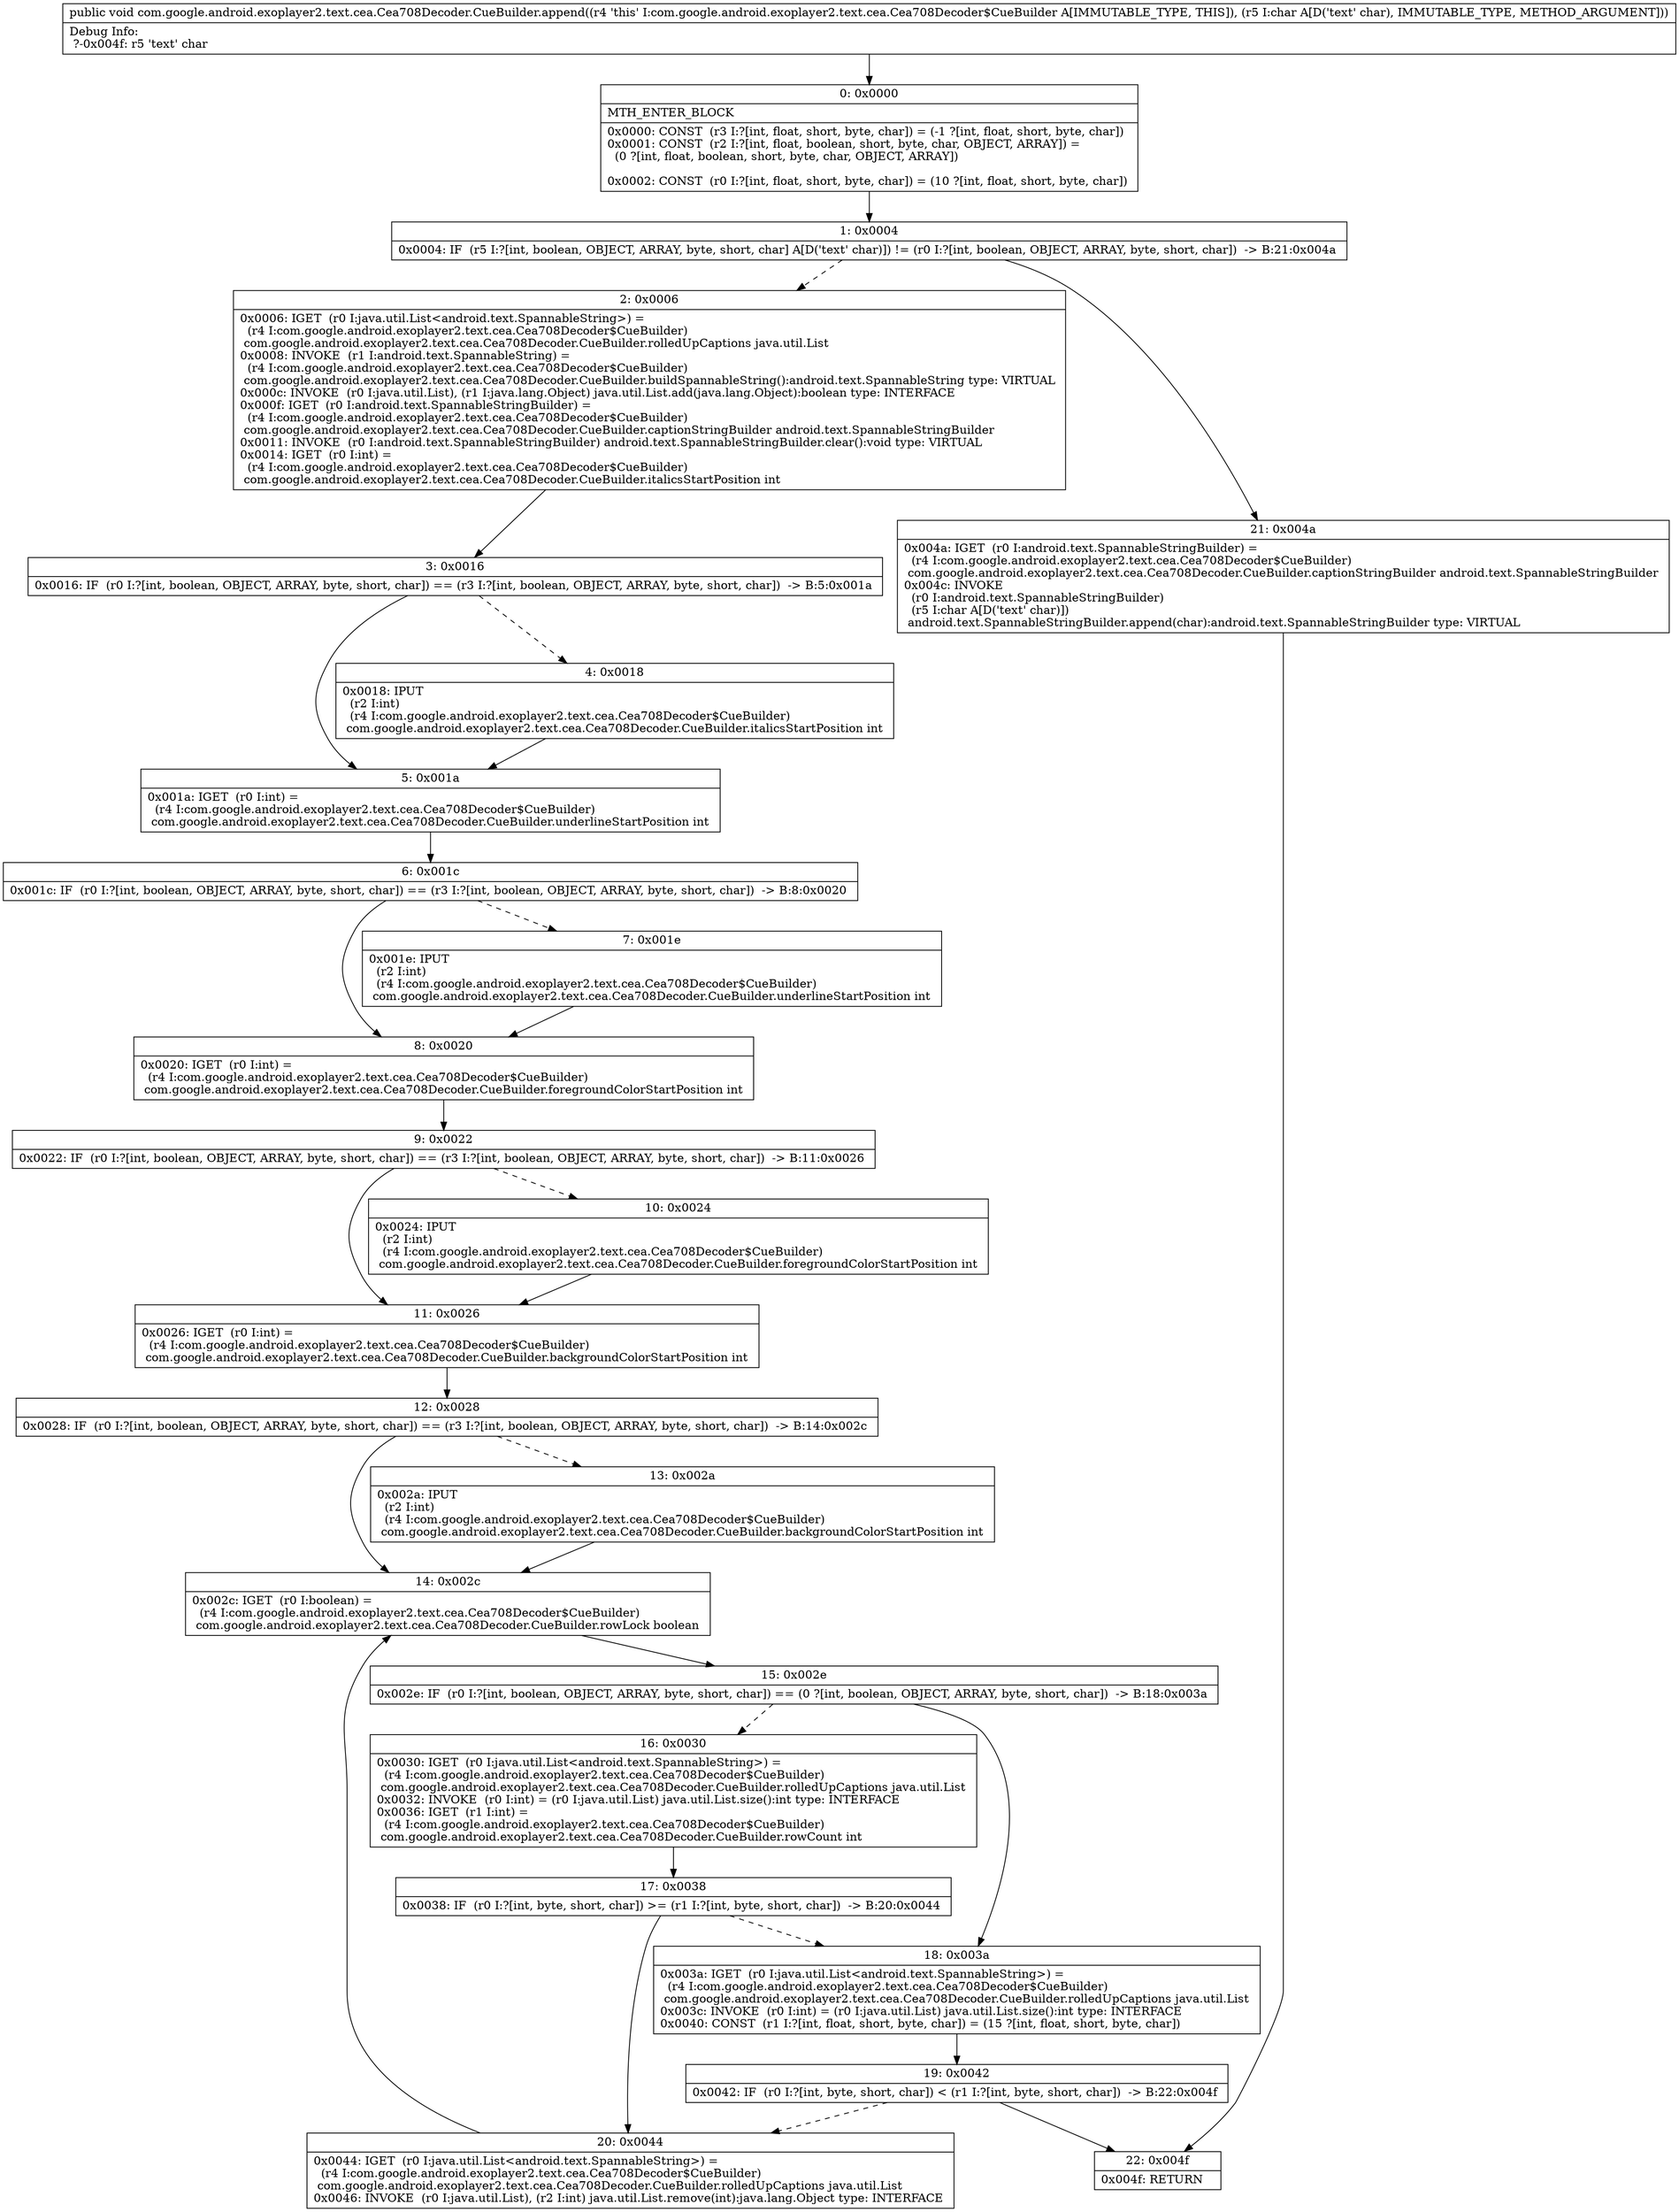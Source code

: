 digraph "CFG forcom.google.android.exoplayer2.text.cea.Cea708Decoder.CueBuilder.append(C)V" {
Node_0 [shape=record,label="{0\:\ 0x0000|MTH_ENTER_BLOCK\l|0x0000: CONST  (r3 I:?[int, float, short, byte, char]) = (\-1 ?[int, float, short, byte, char]) \l0x0001: CONST  (r2 I:?[int, float, boolean, short, byte, char, OBJECT, ARRAY]) = \l  (0 ?[int, float, boolean, short, byte, char, OBJECT, ARRAY])\l \l0x0002: CONST  (r0 I:?[int, float, short, byte, char]) = (10 ?[int, float, short, byte, char]) \l}"];
Node_1 [shape=record,label="{1\:\ 0x0004|0x0004: IF  (r5 I:?[int, boolean, OBJECT, ARRAY, byte, short, char] A[D('text' char)]) != (r0 I:?[int, boolean, OBJECT, ARRAY, byte, short, char])  \-\> B:21:0x004a \l}"];
Node_2 [shape=record,label="{2\:\ 0x0006|0x0006: IGET  (r0 I:java.util.List\<android.text.SpannableString\>) = \l  (r4 I:com.google.android.exoplayer2.text.cea.Cea708Decoder$CueBuilder)\l com.google.android.exoplayer2.text.cea.Cea708Decoder.CueBuilder.rolledUpCaptions java.util.List \l0x0008: INVOKE  (r1 I:android.text.SpannableString) = \l  (r4 I:com.google.android.exoplayer2.text.cea.Cea708Decoder$CueBuilder)\l com.google.android.exoplayer2.text.cea.Cea708Decoder.CueBuilder.buildSpannableString():android.text.SpannableString type: VIRTUAL \l0x000c: INVOKE  (r0 I:java.util.List), (r1 I:java.lang.Object) java.util.List.add(java.lang.Object):boolean type: INTERFACE \l0x000f: IGET  (r0 I:android.text.SpannableStringBuilder) = \l  (r4 I:com.google.android.exoplayer2.text.cea.Cea708Decoder$CueBuilder)\l com.google.android.exoplayer2.text.cea.Cea708Decoder.CueBuilder.captionStringBuilder android.text.SpannableStringBuilder \l0x0011: INVOKE  (r0 I:android.text.SpannableStringBuilder) android.text.SpannableStringBuilder.clear():void type: VIRTUAL \l0x0014: IGET  (r0 I:int) = \l  (r4 I:com.google.android.exoplayer2.text.cea.Cea708Decoder$CueBuilder)\l com.google.android.exoplayer2.text.cea.Cea708Decoder.CueBuilder.italicsStartPosition int \l}"];
Node_3 [shape=record,label="{3\:\ 0x0016|0x0016: IF  (r0 I:?[int, boolean, OBJECT, ARRAY, byte, short, char]) == (r3 I:?[int, boolean, OBJECT, ARRAY, byte, short, char])  \-\> B:5:0x001a \l}"];
Node_4 [shape=record,label="{4\:\ 0x0018|0x0018: IPUT  \l  (r2 I:int)\l  (r4 I:com.google.android.exoplayer2.text.cea.Cea708Decoder$CueBuilder)\l com.google.android.exoplayer2.text.cea.Cea708Decoder.CueBuilder.italicsStartPosition int \l}"];
Node_5 [shape=record,label="{5\:\ 0x001a|0x001a: IGET  (r0 I:int) = \l  (r4 I:com.google.android.exoplayer2.text.cea.Cea708Decoder$CueBuilder)\l com.google.android.exoplayer2.text.cea.Cea708Decoder.CueBuilder.underlineStartPosition int \l}"];
Node_6 [shape=record,label="{6\:\ 0x001c|0x001c: IF  (r0 I:?[int, boolean, OBJECT, ARRAY, byte, short, char]) == (r3 I:?[int, boolean, OBJECT, ARRAY, byte, short, char])  \-\> B:8:0x0020 \l}"];
Node_7 [shape=record,label="{7\:\ 0x001e|0x001e: IPUT  \l  (r2 I:int)\l  (r4 I:com.google.android.exoplayer2.text.cea.Cea708Decoder$CueBuilder)\l com.google.android.exoplayer2.text.cea.Cea708Decoder.CueBuilder.underlineStartPosition int \l}"];
Node_8 [shape=record,label="{8\:\ 0x0020|0x0020: IGET  (r0 I:int) = \l  (r4 I:com.google.android.exoplayer2.text.cea.Cea708Decoder$CueBuilder)\l com.google.android.exoplayer2.text.cea.Cea708Decoder.CueBuilder.foregroundColorStartPosition int \l}"];
Node_9 [shape=record,label="{9\:\ 0x0022|0x0022: IF  (r0 I:?[int, boolean, OBJECT, ARRAY, byte, short, char]) == (r3 I:?[int, boolean, OBJECT, ARRAY, byte, short, char])  \-\> B:11:0x0026 \l}"];
Node_10 [shape=record,label="{10\:\ 0x0024|0x0024: IPUT  \l  (r2 I:int)\l  (r4 I:com.google.android.exoplayer2.text.cea.Cea708Decoder$CueBuilder)\l com.google.android.exoplayer2.text.cea.Cea708Decoder.CueBuilder.foregroundColorStartPosition int \l}"];
Node_11 [shape=record,label="{11\:\ 0x0026|0x0026: IGET  (r0 I:int) = \l  (r4 I:com.google.android.exoplayer2.text.cea.Cea708Decoder$CueBuilder)\l com.google.android.exoplayer2.text.cea.Cea708Decoder.CueBuilder.backgroundColorStartPosition int \l}"];
Node_12 [shape=record,label="{12\:\ 0x0028|0x0028: IF  (r0 I:?[int, boolean, OBJECT, ARRAY, byte, short, char]) == (r3 I:?[int, boolean, OBJECT, ARRAY, byte, short, char])  \-\> B:14:0x002c \l}"];
Node_13 [shape=record,label="{13\:\ 0x002a|0x002a: IPUT  \l  (r2 I:int)\l  (r4 I:com.google.android.exoplayer2.text.cea.Cea708Decoder$CueBuilder)\l com.google.android.exoplayer2.text.cea.Cea708Decoder.CueBuilder.backgroundColorStartPosition int \l}"];
Node_14 [shape=record,label="{14\:\ 0x002c|0x002c: IGET  (r0 I:boolean) = \l  (r4 I:com.google.android.exoplayer2.text.cea.Cea708Decoder$CueBuilder)\l com.google.android.exoplayer2.text.cea.Cea708Decoder.CueBuilder.rowLock boolean \l}"];
Node_15 [shape=record,label="{15\:\ 0x002e|0x002e: IF  (r0 I:?[int, boolean, OBJECT, ARRAY, byte, short, char]) == (0 ?[int, boolean, OBJECT, ARRAY, byte, short, char])  \-\> B:18:0x003a \l}"];
Node_16 [shape=record,label="{16\:\ 0x0030|0x0030: IGET  (r0 I:java.util.List\<android.text.SpannableString\>) = \l  (r4 I:com.google.android.exoplayer2.text.cea.Cea708Decoder$CueBuilder)\l com.google.android.exoplayer2.text.cea.Cea708Decoder.CueBuilder.rolledUpCaptions java.util.List \l0x0032: INVOKE  (r0 I:int) = (r0 I:java.util.List) java.util.List.size():int type: INTERFACE \l0x0036: IGET  (r1 I:int) = \l  (r4 I:com.google.android.exoplayer2.text.cea.Cea708Decoder$CueBuilder)\l com.google.android.exoplayer2.text.cea.Cea708Decoder.CueBuilder.rowCount int \l}"];
Node_17 [shape=record,label="{17\:\ 0x0038|0x0038: IF  (r0 I:?[int, byte, short, char]) \>= (r1 I:?[int, byte, short, char])  \-\> B:20:0x0044 \l}"];
Node_18 [shape=record,label="{18\:\ 0x003a|0x003a: IGET  (r0 I:java.util.List\<android.text.SpannableString\>) = \l  (r4 I:com.google.android.exoplayer2.text.cea.Cea708Decoder$CueBuilder)\l com.google.android.exoplayer2.text.cea.Cea708Decoder.CueBuilder.rolledUpCaptions java.util.List \l0x003c: INVOKE  (r0 I:int) = (r0 I:java.util.List) java.util.List.size():int type: INTERFACE \l0x0040: CONST  (r1 I:?[int, float, short, byte, char]) = (15 ?[int, float, short, byte, char]) \l}"];
Node_19 [shape=record,label="{19\:\ 0x0042|0x0042: IF  (r0 I:?[int, byte, short, char]) \< (r1 I:?[int, byte, short, char])  \-\> B:22:0x004f \l}"];
Node_20 [shape=record,label="{20\:\ 0x0044|0x0044: IGET  (r0 I:java.util.List\<android.text.SpannableString\>) = \l  (r4 I:com.google.android.exoplayer2.text.cea.Cea708Decoder$CueBuilder)\l com.google.android.exoplayer2.text.cea.Cea708Decoder.CueBuilder.rolledUpCaptions java.util.List \l0x0046: INVOKE  (r0 I:java.util.List), (r2 I:int) java.util.List.remove(int):java.lang.Object type: INTERFACE \l}"];
Node_21 [shape=record,label="{21\:\ 0x004a|0x004a: IGET  (r0 I:android.text.SpannableStringBuilder) = \l  (r4 I:com.google.android.exoplayer2.text.cea.Cea708Decoder$CueBuilder)\l com.google.android.exoplayer2.text.cea.Cea708Decoder.CueBuilder.captionStringBuilder android.text.SpannableStringBuilder \l0x004c: INVOKE  \l  (r0 I:android.text.SpannableStringBuilder)\l  (r5 I:char A[D('text' char)])\l android.text.SpannableStringBuilder.append(char):android.text.SpannableStringBuilder type: VIRTUAL \l}"];
Node_22 [shape=record,label="{22\:\ 0x004f|0x004f: RETURN   \l}"];
MethodNode[shape=record,label="{public void com.google.android.exoplayer2.text.cea.Cea708Decoder.CueBuilder.append((r4 'this' I:com.google.android.exoplayer2.text.cea.Cea708Decoder$CueBuilder A[IMMUTABLE_TYPE, THIS]), (r5 I:char A[D('text' char), IMMUTABLE_TYPE, METHOD_ARGUMENT]))  | Debug Info:\l  ?\-0x004f: r5 'text' char\l}"];
MethodNode -> Node_0;
Node_0 -> Node_1;
Node_1 -> Node_2[style=dashed];
Node_1 -> Node_21;
Node_2 -> Node_3;
Node_3 -> Node_4[style=dashed];
Node_3 -> Node_5;
Node_4 -> Node_5;
Node_5 -> Node_6;
Node_6 -> Node_7[style=dashed];
Node_6 -> Node_8;
Node_7 -> Node_8;
Node_8 -> Node_9;
Node_9 -> Node_10[style=dashed];
Node_9 -> Node_11;
Node_10 -> Node_11;
Node_11 -> Node_12;
Node_12 -> Node_13[style=dashed];
Node_12 -> Node_14;
Node_13 -> Node_14;
Node_14 -> Node_15;
Node_15 -> Node_16[style=dashed];
Node_15 -> Node_18;
Node_16 -> Node_17;
Node_17 -> Node_18[style=dashed];
Node_17 -> Node_20;
Node_18 -> Node_19;
Node_19 -> Node_20[style=dashed];
Node_19 -> Node_22;
Node_20 -> Node_14;
Node_21 -> Node_22;
}

